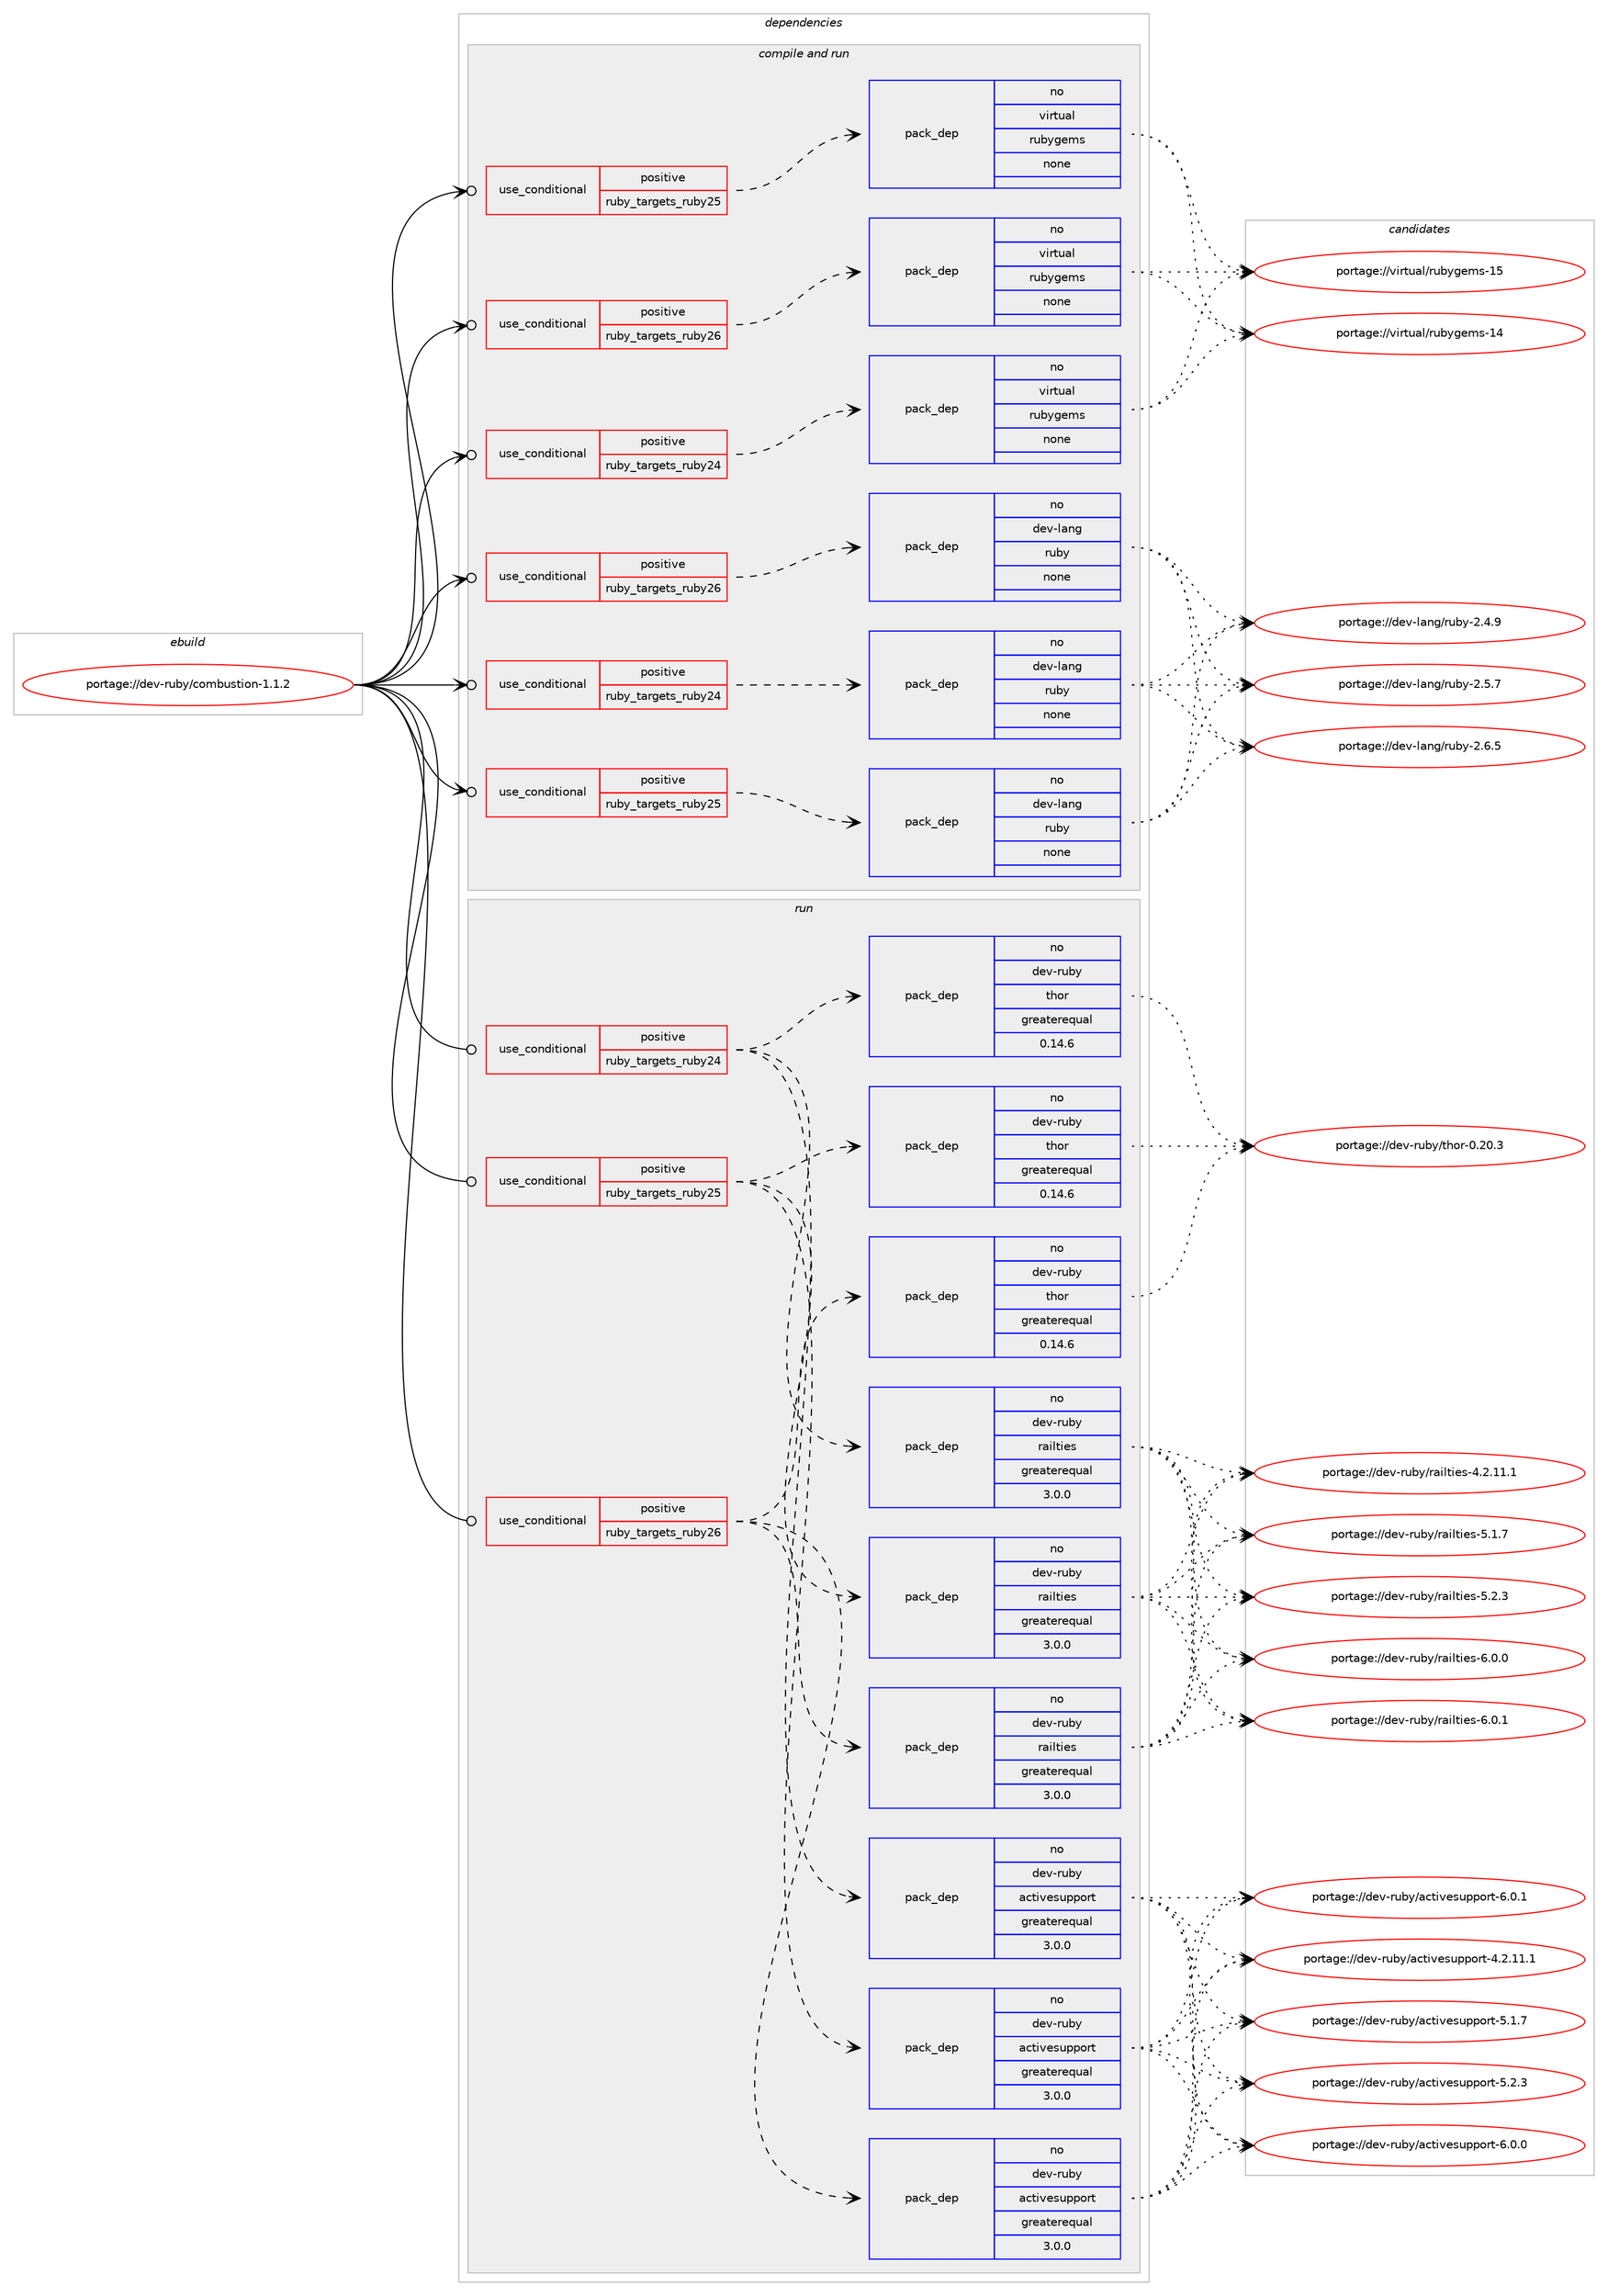 digraph prolog {

# *************
# Graph options
# *************

newrank=true;
concentrate=true;
compound=true;
graph [rankdir=LR,fontname=Helvetica,fontsize=10,ranksep=1.5];#, ranksep=2.5, nodesep=0.2];
edge  [arrowhead=vee];
node  [fontname=Helvetica,fontsize=10];

# **********
# The ebuild
# **********

subgraph cluster_leftcol {
color=gray;
rank=same;
label=<<i>ebuild</i>>;
id [label="portage://dev-ruby/combustion-1.1.2", color=red, width=4, href="../dev-ruby/combustion-1.1.2.svg"];
}

# ****************
# The dependencies
# ****************

subgraph cluster_midcol {
color=gray;
label=<<i>dependencies</i>>;
subgraph cluster_compile {
fillcolor="#eeeeee";
style=filled;
label=<<i>compile</i>>;
}
subgraph cluster_compileandrun {
fillcolor="#eeeeee";
style=filled;
label=<<i>compile and run</i>>;
subgraph cond49647 {
dependency216339 [label=<<TABLE BORDER="0" CELLBORDER="1" CELLSPACING="0" CELLPADDING="4"><TR><TD ROWSPAN="3" CELLPADDING="10">use_conditional</TD></TR><TR><TD>positive</TD></TR><TR><TD>ruby_targets_ruby24</TD></TR></TABLE>>, shape=none, color=red];
subgraph pack163211 {
dependency216340 [label=<<TABLE BORDER="0" CELLBORDER="1" CELLSPACING="0" CELLPADDING="4" WIDTH="220"><TR><TD ROWSPAN="6" CELLPADDING="30">pack_dep</TD></TR><TR><TD WIDTH="110">no</TD></TR><TR><TD>dev-lang</TD></TR><TR><TD>ruby</TD></TR><TR><TD>none</TD></TR><TR><TD></TD></TR></TABLE>>, shape=none, color=blue];
}
dependency216339:e -> dependency216340:w [weight=20,style="dashed",arrowhead="vee"];
}
id:e -> dependency216339:w [weight=20,style="solid",arrowhead="odotvee"];
subgraph cond49648 {
dependency216341 [label=<<TABLE BORDER="0" CELLBORDER="1" CELLSPACING="0" CELLPADDING="4"><TR><TD ROWSPAN="3" CELLPADDING="10">use_conditional</TD></TR><TR><TD>positive</TD></TR><TR><TD>ruby_targets_ruby24</TD></TR></TABLE>>, shape=none, color=red];
subgraph pack163212 {
dependency216342 [label=<<TABLE BORDER="0" CELLBORDER="1" CELLSPACING="0" CELLPADDING="4" WIDTH="220"><TR><TD ROWSPAN="6" CELLPADDING="30">pack_dep</TD></TR><TR><TD WIDTH="110">no</TD></TR><TR><TD>virtual</TD></TR><TR><TD>rubygems</TD></TR><TR><TD>none</TD></TR><TR><TD></TD></TR></TABLE>>, shape=none, color=blue];
}
dependency216341:e -> dependency216342:w [weight=20,style="dashed",arrowhead="vee"];
}
id:e -> dependency216341:w [weight=20,style="solid",arrowhead="odotvee"];
subgraph cond49649 {
dependency216343 [label=<<TABLE BORDER="0" CELLBORDER="1" CELLSPACING="0" CELLPADDING="4"><TR><TD ROWSPAN="3" CELLPADDING="10">use_conditional</TD></TR><TR><TD>positive</TD></TR><TR><TD>ruby_targets_ruby25</TD></TR></TABLE>>, shape=none, color=red];
subgraph pack163213 {
dependency216344 [label=<<TABLE BORDER="0" CELLBORDER="1" CELLSPACING="0" CELLPADDING="4" WIDTH="220"><TR><TD ROWSPAN="6" CELLPADDING="30">pack_dep</TD></TR><TR><TD WIDTH="110">no</TD></TR><TR><TD>dev-lang</TD></TR><TR><TD>ruby</TD></TR><TR><TD>none</TD></TR><TR><TD></TD></TR></TABLE>>, shape=none, color=blue];
}
dependency216343:e -> dependency216344:w [weight=20,style="dashed",arrowhead="vee"];
}
id:e -> dependency216343:w [weight=20,style="solid",arrowhead="odotvee"];
subgraph cond49650 {
dependency216345 [label=<<TABLE BORDER="0" CELLBORDER="1" CELLSPACING="0" CELLPADDING="4"><TR><TD ROWSPAN="3" CELLPADDING="10">use_conditional</TD></TR><TR><TD>positive</TD></TR><TR><TD>ruby_targets_ruby25</TD></TR></TABLE>>, shape=none, color=red];
subgraph pack163214 {
dependency216346 [label=<<TABLE BORDER="0" CELLBORDER="1" CELLSPACING="0" CELLPADDING="4" WIDTH="220"><TR><TD ROWSPAN="6" CELLPADDING="30">pack_dep</TD></TR><TR><TD WIDTH="110">no</TD></TR><TR><TD>virtual</TD></TR><TR><TD>rubygems</TD></TR><TR><TD>none</TD></TR><TR><TD></TD></TR></TABLE>>, shape=none, color=blue];
}
dependency216345:e -> dependency216346:w [weight=20,style="dashed",arrowhead="vee"];
}
id:e -> dependency216345:w [weight=20,style="solid",arrowhead="odotvee"];
subgraph cond49651 {
dependency216347 [label=<<TABLE BORDER="0" CELLBORDER="1" CELLSPACING="0" CELLPADDING="4"><TR><TD ROWSPAN="3" CELLPADDING="10">use_conditional</TD></TR><TR><TD>positive</TD></TR><TR><TD>ruby_targets_ruby26</TD></TR></TABLE>>, shape=none, color=red];
subgraph pack163215 {
dependency216348 [label=<<TABLE BORDER="0" CELLBORDER="1" CELLSPACING="0" CELLPADDING="4" WIDTH="220"><TR><TD ROWSPAN="6" CELLPADDING="30">pack_dep</TD></TR><TR><TD WIDTH="110">no</TD></TR><TR><TD>dev-lang</TD></TR><TR><TD>ruby</TD></TR><TR><TD>none</TD></TR><TR><TD></TD></TR></TABLE>>, shape=none, color=blue];
}
dependency216347:e -> dependency216348:w [weight=20,style="dashed",arrowhead="vee"];
}
id:e -> dependency216347:w [weight=20,style="solid",arrowhead="odotvee"];
subgraph cond49652 {
dependency216349 [label=<<TABLE BORDER="0" CELLBORDER="1" CELLSPACING="0" CELLPADDING="4"><TR><TD ROWSPAN="3" CELLPADDING="10">use_conditional</TD></TR><TR><TD>positive</TD></TR><TR><TD>ruby_targets_ruby26</TD></TR></TABLE>>, shape=none, color=red];
subgraph pack163216 {
dependency216350 [label=<<TABLE BORDER="0" CELLBORDER="1" CELLSPACING="0" CELLPADDING="4" WIDTH="220"><TR><TD ROWSPAN="6" CELLPADDING="30">pack_dep</TD></TR><TR><TD WIDTH="110">no</TD></TR><TR><TD>virtual</TD></TR><TR><TD>rubygems</TD></TR><TR><TD>none</TD></TR><TR><TD></TD></TR></TABLE>>, shape=none, color=blue];
}
dependency216349:e -> dependency216350:w [weight=20,style="dashed",arrowhead="vee"];
}
id:e -> dependency216349:w [weight=20,style="solid",arrowhead="odotvee"];
}
subgraph cluster_run {
fillcolor="#eeeeee";
style=filled;
label=<<i>run</i>>;
subgraph cond49653 {
dependency216351 [label=<<TABLE BORDER="0" CELLBORDER="1" CELLSPACING="0" CELLPADDING="4"><TR><TD ROWSPAN="3" CELLPADDING="10">use_conditional</TD></TR><TR><TD>positive</TD></TR><TR><TD>ruby_targets_ruby24</TD></TR></TABLE>>, shape=none, color=red];
subgraph pack163217 {
dependency216352 [label=<<TABLE BORDER="0" CELLBORDER="1" CELLSPACING="0" CELLPADDING="4" WIDTH="220"><TR><TD ROWSPAN="6" CELLPADDING="30">pack_dep</TD></TR><TR><TD WIDTH="110">no</TD></TR><TR><TD>dev-ruby</TD></TR><TR><TD>activesupport</TD></TR><TR><TD>greaterequal</TD></TR><TR><TD>3.0.0</TD></TR></TABLE>>, shape=none, color=blue];
}
dependency216351:e -> dependency216352:w [weight=20,style="dashed",arrowhead="vee"];
subgraph pack163218 {
dependency216353 [label=<<TABLE BORDER="0" CELLBORDER="1" CELLSPACING="0" CELLPADDING="4" WIDTH="220"><TR><TD ROWSPAN="6" CELLPADDING="30">pack_dep</TD></TR><TR><TD WIDTH="110">no</TD></TR><TR><TD>dev-ruby</TD></TR><TR><TD>railties</TD></TR><TR><TD>greaterequal</TD></TR><TR><TD>3.0.0</TD></TR></TABLE>>, shape=none, color=blue];
}
dependency216351:e -> dependency216353:w [weight=20,style="dashed",arrowhead="vee"];
subgraph pack163219 {
dependency216354 [label=<<TABLE BORDER="0" CELLBORDER="1" CELLSPACING="0" CELLPADDING="4" WIDTH="220"><TR><TD ROWSPAN="6" CELLPADDING="30">pack_dep</TD></TR><TR><TD WIDTH="110">no</TD></TR><TR><TD>dev-ruby</TD></TR><TR><TD>thor</TD></TR><TR><TD>greaterequal</TD></TR><TR><TD>0.14.6</TD></TR></TABLE>>, shape=none, color=blue];
}
dependency216351:e -> dependency216354:w [weight=20,style="dashed",arrowhead="vee"];
}
id:e -> dependency216351:w [weight=20,style="solid",arrowhead="odot"];
subgraph cond49654 {
dependency216355 [label=<<TABLE BORDER="0" CELLBORDER="1" CELLSPACING="0" CELLPADDING="4"><TR><TD ROWSPAN="3" CELLPADDING="10">use_conditional</TD></TR><TR><TD>positive</TD></TR><TR><TD>ruby_targets_ruby25</TD></TR></TABLE>>, shape=none, color=red];
subgraph pack163220 {
dependency216356 [label=<<TABLE BORDER="0" CELLBORDER="1" CELLSPACING="0" CELLPADDING="4" WIDTH="220"><TR><TD ROWSPAN="6" CELLPADDING="30">pack_dep</TD></TR><TR><TD WIDTH="110">no</TD></TR><TR><TD>dev-ruby</TD></TR><TR><TD>activesupport</TD></TR><TR><TD>greaterequal</TD></TR><TR><TD>3.0.0</TD></TR></TABLE>>, shape=none, color=blue];
}
dependency216355:e -> dependency216356:w [weight=20,style="dashed",arrowhead="vee"];
subgraph pack163221 {
dependency216357 [label=<<TABLE BORDER="0" CELLBORDER="1" CELLSPACING="0" CELLPADDING="4" WIDTH="220"><TR><TD ROWSPAN="6" CELLPADDING="30">pack_dep</TD></TR><TR><TD WIDTH="110">no</TD></TR><TR><TD>dev-ruby</TD></TR><TR><TD>railties</TD></TR><TR><TD>greaterequal</TD></TR><TR><TD>3.0.0</TD></TR></TABLE>>, shape=none, color=blue];
}
dependency216355:e -> dependency216357:w [weight=20,style="dashed",arrowhead="vee"];
subgraph pack163222 {
dependency216358 [label=<<TABLE BORDER="0" CELLBORDER="1" CELLSPACING="0" CELLPADDING="4" WIDTH="220"><TR><TD ROWSPAN="6" CELLPADDING="30">pack_dep</TD></TR><TR><TD WIDTH="110">no</TD></TR><TR><TD>dev-ruby</TD></TR><TR><TD>thor</TD></TR><TR><TD>greaterequal</TD></TR><TR><TD>0.14.6</TD></TR></TABLE>>, shape=none, color=blue];
}
dependency216355:e -> dependency216358:w [weight=20,style="dashed",arrowhead="vee"];
}
id:e -> dependency216355:w [weight=20,style="solid",arrowhead="odot"];
subgraph cond49655 {
dependency216359 [label=<<TABLE BORDER="0" CELLBORDER="1" CELLSPACING="0" CELLPADDING="4"><TR><TD ROWSPAN="3" CELLPADDING="10">use_conditional</TD></TR><TR><TD>positive</TD></TR><TR><TD>ruby_targets_ruby26</TD></TR></TABLE>>, shape=none, color=red];
subgraph pack163223 {
dependency216360 [label=<<TABLE BORDER="0" CELLBORDER="1" CELLSPACING="0" CELLPADDING="4" WIDTH="220"><TR><TD ROWSPAN="6" CELLPADDING="30">pack_dep</TD></TR><TR><TD WIDTH="110">no</TD></TR><TR><TD>dev-ruby</TD></TR><TR><TD>activesupport</TD></TR><TR><TD>greaterequal</TD></TR><TR><TD>3.0.0</TD></TR></TABLE>>, shape=none, color=blue];
}
dependency216359:e -> dependency216360:w [weight=20,style="dashed",arrowhead="vee"];
subgraph pack163224 {
dependency216361 [label=<<TABLE BORDER="0" CELLBORDER="1" CELLSPACING="0" CELLPADDING="4" WIDTH="220"><TR><TD ROWSPAN="6" CELLPADDING="30">pack_dep</TD></TR><TR><TD WIDTH="110">no</TD></TR><TR><TD>dev-ruby</TD></TR><TR><TD>railties</TD></TR><TR><TD>greaterequal</TD></TR><TR><TD>3.0.0</TD></TR></TABLE>>, shape=none, color=blue];
}
dependency216359:e -> dependency216361:w [weight=20,style="dashed",arrowhead="vee"];
subgraph pack163225 {
dependency216362 [label=<<TABLE BORDER="0" CELLBORDER="1" CELLSPACING="0" CELLPADDING="4" WIDTH="220"><TR><TD ROWSPAN="6" CELLPADDING="30">pack_dep</TD></TR><TR><TD WIDTH="110">no</TD></TR><TR><TD>dev-ruby</TD></TR><TR><TD>thor</TD></TR><TR><TD>greaterequal</TD></TR><TR><TD>0.14.6</TD></TR></TABLE>>, shape=none, color=blue];
}
dependency216359:e -> dependency216362:w [weight=20,style="dashed",arrowhead="vee"];
}
id:e -> dependency216359:w [weight=20,style="solid",arrowhead="odot"];
}
}

# **************
# The candidates
# **************

subgraph cluster_choices {
rank=same;
color=gray;
label=<<i>candidates</i>>;

subgraph choice163211 {
color=black;
nodesep=1;
choiceportage10010111845108971101034711411798121455046524657 [label="portage://dev-lang/ruby-2.4.9", color=red, width=4,href="../dev-lang/ruby-2.4.9.svg"];
choiceportage10010111845108971101034711411798121455046534655 [label="portage://dev-lang/ruby-2.5.7", color=red, width=4,href="../dev-lang/ruby-2.5.7.svg"];
choiceportage10010111845108971101034711411798121455046544653 [label="portage://dev-lang/ruby-2.6.5", color=red, width=4,href="../dev-lang/ruby-2.6.5.svg"];
dependency216340:e -> choiceportage10010111845108971101034711411798121455046524657:w [style=dotted,weight="100"];
dependency216340:e -> choiceportage10010111845108971101034711411798121455046534655:w [style=dotted,weight="100"];
dependency216340:e -> choiceportage10010111845108971101034711411798121455046544653:w [style=dotted,weight="100"];
}
subgraph choice163212 {
color=black;
nodesep=1;
choiceportage118105114116117971084711411798121103101109115454952 [label="portage://virtual/rubygems-14", color=red, width=4,href="../virtual/rubygems-14.svg"];
choiceportage118105114116117971084711411798121103101109115454953 [label="portage://virtual/rubygems-15", color=red, width=4,href="../virtual/rubygems-15.svg"];
dependency216342:e -> choiceportage118105114116117971084711411798121103101109115454952:w [style=dotted,weight="100"];
dependency216342:e -> choiceportage118105114116117971084711411798121103101109115454953:w [style=dotted,weight="100"];
}
subgraph choice163213 {
color=black;
nodesep=1;
choiceportage10010111845108971101034711411798121455046524657 [label="portage://dev-lang/ruby-2.4.9", color=red, width=4,href="../dev-lang/ruby-2.4.9.svg"];
choiceportage10010111845108971101034711411798121455046534655 [label="portage://dev-lang/ruby-2.5.7", color=red, width=4,href="../dev-lang/ruby-2.5.7.svg"];
choiceportage10010111845108971101034711411798121455046544653 [label="portage://dev-lang/ruby-2.6.5", color=red, width=4,href="../dev-lang/ruby-2.6.5.svg"];
dependency216344:e -> choiceportage10010111845108971101034711411798121455046524657:w [style=dotted,weight="100"];
dependency216344:e -> choiceportage10010111845108971101034711411798121455046534655:w [style=dotted,weight="100"];
dependency216344:e -> choiceportage10010111845108971101034711411798121455046544653:w [style=dotted,weight="100"];
}
subgraph choice163214 {
color=black;
nodesep=1;
choiceportage118105114116117971084711411798121103101109115454952 [label="portage://virtual/rubygems-14", color=red, width=4,href="../virtual/rubygems-14.svg"];
choiceportage118105114116117971084711411798121103101109115454953 [label="portage://virtual/rubygems-15", color=red, width=4,href="../virtual/rubygems-15.svg"];
dependency216346:e -> choiceportage118105114116117971084711411798121103101109115454952:w [style=dotted,weight="100"];
dependency216346:e -> choiceportage118105114116117971084711411798121103101109115454953:w [style=dotted,weight="100"];
}
subgraph choice163215 {
color=black;
nodesep=1;
choiceportage10010111845108971101034711411798121455046524657 [label="portage://dev-lang/ruby-2.4.9", color=red, width=4,href="../dev-lang/ruby-2.4.9.svg"];
choiceportage10010111845108971101034711411798121455046534655 [label="portage://dev-lang/ruby-2.5.7", color=red, width=4,href="../dev-lang/ruby-2.5.7.svg"];
choiceportage10010111845108971101034711411798121455046544653 [label="portage://dev-lang/ruby-2.6.5", color=red, width=4,href="../dev-lang/ruby-2.6.5.svg"];
dependency216348:e -> choiceportage10010111845108971101034711411798121455046524657:w [style=dotted,weight="100"];
dependency216348:e -> choiceportage10010111845108971101034711411798121455046534655:w [style=dotted,weight="100"];
dependency216348:e -> choiceportage10010111845108971101034711411798121455046544653:w [style=dotted,weight="100"];
}
subgraph choice163216 {
color=black;
nodesep=1;
choiceportage118105114116117971084711411798121103101109115454952 [label="portage://virtual/rubygems-14", color=red, width=4,href="../virtual/rubygems-14.svg"];
choiceportage118105114116117971084711411798121103101109115454953 [label="portage://virtual/rubygems-15", color=red, width=4,href="../virtual/rubygems-15.svg"];
dependency216350:e -> choiceportage118105114116117971084711411798121103101109115454952:w [style=dotted,weight="100"];
dependency216350:e -> choiceportage118105114116117971084711411798121103101109115454953:w [style=dotted,weight="100"];
}
subgraph choice163217 {
color=black;
nodesep=1;
choiceportage1001011184511411798121479799116105118101115117112112111114116455246504649494649 [label="portage://dev-ruby/activesupport-4.2.11.1", color=red, width=4,href="../dev-ruby/activesupport-4.2.11.1.svg"];
choiceportage1001011184511411798121479799116105118101115117112112111114116455346494655 [label="portage://dev-ruby/activesupport-5.1.7", color=red, width=4,href="../dev-ruby/activesupport-5.1.7.svg"];
choiceportage1001011184511411798121479799116105118101115117112112111114116455346504651 [label="portage://dev-ruby/activesupport-5.2.3", color=red, width=4,href="../dev-ruby/activesupport-5.2.3.svg"];
choiceportage1001011184511411798121479799116105118101115117112112111114116455446484648 [label="portage://dev-ruby/activesupport-6.0.0", color=red, width=4,href="../dev-ruby/activesupport-6.0.0.svg"];
choiceportage1001011184511411798121479799116105118101115117112112111114116455446484649 [label="portage://dev-ruby/activesupport-6.0.1", color=red, width=4,href="../dev-ruby/activesupport-6.0.1.svg"];
dependency216352:e -> choiceportage1001011184511411798121479799116105118101115117112112111114116455246504649494649:w [style=dotted,weight="100"];
dependency216352:e -> choiceportage1001011184511411798121479799116105118101115117112112111114116455346494655:w [style=dotted,weight="100"];
dependency216352:e -> choiceportage1001011184511411798121479799116105118101115117112112111114116455346504651:w [style=dotted,weight="100"];
dependency216352:e -> choiceportage1001011184511411798121479799116105118101115117112112111114116455446484648:w [style=dotted,weight="100"];
dependency216352:e -> choiceportage1001011184511411798121479799116105118101115117112112111114116455446484649:w [style=dotted,weight="100"];
}
subgraph choice163218 {
color=black;
nodesep=1;
choiceportage10010111845114117981214711497105108116105101115455246504649494649 [label="portage://dev-ruby/railties-4.2.11.1", color=red, width=4,href="../dev-ruby/railties-4.2.11.1.svg"];
choiceportage10010111845114117981214711497105108116105101115455346494655 [label="portage://dev-ruby/railties-5.1.7", color=red, width=4,href="../dev-ruby/railties-5.1.7.svg"];
choiceportage10010111845114117981214711497105108116105101115455346504651 [label="portage://dev-ruby/railties-5.2.3", color=red, width=4,href="../dev-ruby/railties-5.2.3.svg"];
choiceportage10010111845114117981214711497105108116105101115455446484648 [label="portage://dev-ruby/railties-6.0.0", color=red, width=4,href="../dev-ruby/railties-6.0.0.svg"];
choiceportage10010111845114117981214711497105108116105101115455446484649 [label="portage://dev-ruby/railties-6.0.1", color=red, width=4,href="../dev-ruby/railties-6.0.1.svg"];
dependency216353:e -> choiceportage10010111845114117981214711497105108116105101115455246504649494649:w [style=dotted,weight="100"];
dependency216353:e -> choiceportage10010111845114117981214711497105108116105101115455346494655:w [style=dotted,weight="100"];
dependency216353:e -> choiceportage10010111845114117981214711497105108116105101115455346504651:w [style=dotted,weight="100"];
dependency216353:e -> choiceportage10010111845114117981214711497105108116105101115455446484648:w [style=dotted,weight="100"];
dependency216353:e -> choiceportage10010111845114117981214711497105108116105101115455446484649:w [style=dotted,weight="100"];
}
subgraph choice163219 {
color=black;
nodesep=1;
choiceportage10010111845114117981214711610411111445484650484651 [label="portage://dev-ruby/thor-0.20.3", color=red, width=4,href="../dev-ruby/thor-0.20.3.svg"];
dependency216354:e -> choiceportage10010111845114117981214711610411111445484650484651:w [style=dotted,weight="100"];
}
subgraph choice163220 {
color=black;
nodesep=1;
choiceportage1001011184511411798121479799116105118101115117112112111114116455246504649494649 [label="portage://dev-ruby/activesupport-4.2.11.1", color=red, width=4,href="../dev-ruby/activesupport-4.2.11.1.svg"];
choiceportage1001011184511411798121479799116105118101115117112112111114116455346494655 [label="portage://dev-ruby/activesupport-5.1.7", color=red, width=4,href="../dev-ruby/activesupport-5.1.7.svg"];
choiceportage1001011184511411798121479799116105118101115117112112111114116455346504651 [label="portage://dev-ruby/activesupport-5.2.3", color=red, width=4,href="../dev-ruby/activesupport-5.2.3.svg"];
choiceportage1001011184511411798121479799116105118101115117112112111114116455446484648 [label="portage://dev-ruby/activesupport-6.0.0", color=red, width=4,href="../dev-ruby/activesupport-6.0.0.svg"];
choiceportage1001011184511411798121479799116105118101115117112112111114116455446484649 [label="portage://dev-ruby/activesupport-6.0.1", color=red, width=4,href="../dev-ruby/activesupport-6.0.1.svg"];
dependency216356:e -> choiceportage1001011184511411798121479799116105118101115117112112111114116455246504649494649:w [style=dotted,weight="100"];
dependency216356:e -> choiceportage1001011184511411798121479799116105118101115117112112111114116455346494655:w [style=dotted,weight="100"];
dependency216356:e -> choiceportage1001011184511411798121479799116105118101115117112112111114116455346504651:w [style=dotted,weight="100"];
dependency216356:e -> choiceportage1001011184511411798121479799116105118101115117112112111114116455446484648:w [style=dotted,weight="100"];
dependency216356:e -> choiceportage1001011184511411798121479799116105118101115117112112111114116455446484649:w [style=dotted,weight="100"];
}
subgraph choice163221 {
color=black;
nodesep=1;
choiceportage10010111845114117981214711497105108116105101115455246504649494649 [label="portage://dev-ruby/railties-4.2.11.1", color=red, width=4,href="../dev-ruby/railties-4.2.11.1.svg"];
choiceportage10010111845114117981214711497105108116105101115455346494655 [label="portage://dev-ruby/railties-5.1.7", color=red, width=4,href="../dev-ruby/railties-5.1.7.svg"];
choiceportage10010111845114117981214711497105108116105101115455346504651 [label="portage://dev-ruby/railties-5.2.3", color=red, width=4,href="../dev-ruby/railties-5.2.3.svg"];
choiceportage10010111845114117981214711497105108116105101115455446484648 [label="portage://dev-ruby/railties-6.0.0", color=red, width=4,href="../dev-ruby/railties-6.0.0.svg"];
choiceportage10010111845114117981214711497105108116105101115455446484649 [label="portage://dev-ruby/railties-6.0.1", color=red, width=4,href="../dev-ruby/railties-6.0.1.svg"];
dependency216357:e -> choiceportage10010111845114117981214711497105108116105101115455246504649494649:w [style=dotted,weight="100"];
dependency216357:e -> choiceportage10010111845114117981214711497105108116105101115455346494655:w [style=dotted,weight="100"];
dependency216357:e -> choiceportage10010111845114117981214711497105108116105101115455346504651:w [style=dotted,weight="100"];
dependency216357:e -> choiceportage10010111845114117981214711497105108116105101115455446484648:w [style=dotted,weight="100"];
dependency216357:e -> choiceportage10010111845114117981214711497105108116105101115455446484649:w [style=dotted,weight="100"];
}
subgraph choice163222 {
color=black;
nodesep=1;
choiceportage10010111845114117981214711610411111445484650484651 [label="portage://dev-ruby/thor-0.20.3", color=red, width=4,href="../dev-ruby/thor-0.20.3.svg"];
dependency216358:e -> choiceportage10010111845114117981214711610411111445484650484651:w [style=dotted,weight="100"];
}
subgraph choice163223 {
color=black;
nodesep=1;
choiceportage1001011184511411798121479799116105118101115117112112111114116455246504649494649 [label="portage://dev-ruby/activesupport-4.2.11.1", color=red, width=4,href="../dev-ruby/activesupport-4.2.11.1.svg"];
choiceportage1001011184511411798121479799116105118101115117112112111114116455346494655 [label="portage://dev-ruby/activesupport-5.1.7", color=red, width=4,href="../dev-ruby/activesupport-5.1.7.svg"];
choiceportage1001011184511411798121479799116105118101115117112112111114116455346504651 [label="portage://dev-ruby/activesupport-5.2.3", color=red, width=4,href="../dev-ruby/activesupport-5.2.3.svg"];
choiceportage1001011184511411798121479799116105118101115117112112111114116455446484648 [label="portage://dev-ruby/activesupport-6.0.0", color=red, width=4,href="../dev-ruby/activesupport-6.0.0.svg"];
choiceportage1001011184511411798121479799116105118101115117112112111114116455446484649 [label="portage://dev-ruby/activesupport-6.0.1", color=red, width=4,href="../dev-ruby/activesupport-6.0.1.svg"];
dependency216360:e -> choiceportage1001011184511411798121479799116105118101115117112112111114116455246504649494649:w [style=dotted,weight="100"];
dependency216360:e -> choiceportage1001011184511411798121479799116105118101115117112112111114116455346494655:w [style=dotted,weight="100"];
dependency216360:e -> choiceportage1001011184511411798121479799116105118101115117112112111114116455346504651:w [style=dotted,weight="100"];
dependency216360:e -> choiceportage1001011184511411798121479799116105118101115117112112111114116455446484648:w [style=dotted,weight="100"];
dependency216360:e -> choiceportage1001011184511411798121479799116105118101115117112112111114116455446484649:w [style=dotted,weight="100"];
}
subgraph choice163224 {
color=black;
nodesep=1;
choiceportage10010111845114117981214711497105108116105101115455246504649494649 [label="portage://dev-ruby/railties-4.2.11.1", color=red, width=4,href="../dev-ruby/railties-4.2.11.1.svg"];
choiceportage10010111845114117981214711497105108116105101115455346494655 [label="portage://dev-ruby/railties-5.1.7", color=red, width=4,href="../dev-ruby/railties-5.1.7.svg"];
choiceportage10010111845114117981214711497105108116105101115455346504651 [label="portage://dev-ruby/railties-5.2.3", color=red, width=4,href="../dev-ruby/railties-5.2.3.svg"];
choiceportage10010111845114117981214711497105108116105101115455446484648 [label="portage://dev-ruby/railties-6.0.0", color=red, width=4,href="../dev-ruby/railties-6.0.0.svg"];
choiceportage10010111845114117981214711497105108116105101115455446484649 [label="portage://dev-ruby/railties-6.0.1", color=red, width=4,href="../dev-ruby/railties-6.0.1.svg"];
dependency216361:e -> choiceportage10010111845114117981214711497105108116105101115455246504649494649:w [style=dotted,weight="100"];
dependency216361:e -> choiceportage10010111845114117981214711497105108116105101115455346494655:w [style=dotted,weight="100"];
dependency216361:e -> choiceportage10010111845114117981214711497105108116105101115455346504651:w [style=dotted,weight="100"];
dependency216361:e -> choiceportage10010111845114117981214711497105108116105101115455446484648:w [style=dotted,weight="100"];
dependency216361:e -> choiceportage10010111845114117981214711497105108116105101115455446484649:w [style=dotted,weight="100"];
}
subgraph choice163225 {
color=black;
nodesep=1;
choiceportage10010111845114117981214711610411111445484650484651 [label="portage://dev-ruby/thor-0.20.3", color=red, width=4,href="../dev-ruby/thor-0.20.3.svg"];
dependency216362:e -> choiceportage10010111845114117981214711610411111445484650484651:w [style=dotted,weight="100"];
}
}

}
